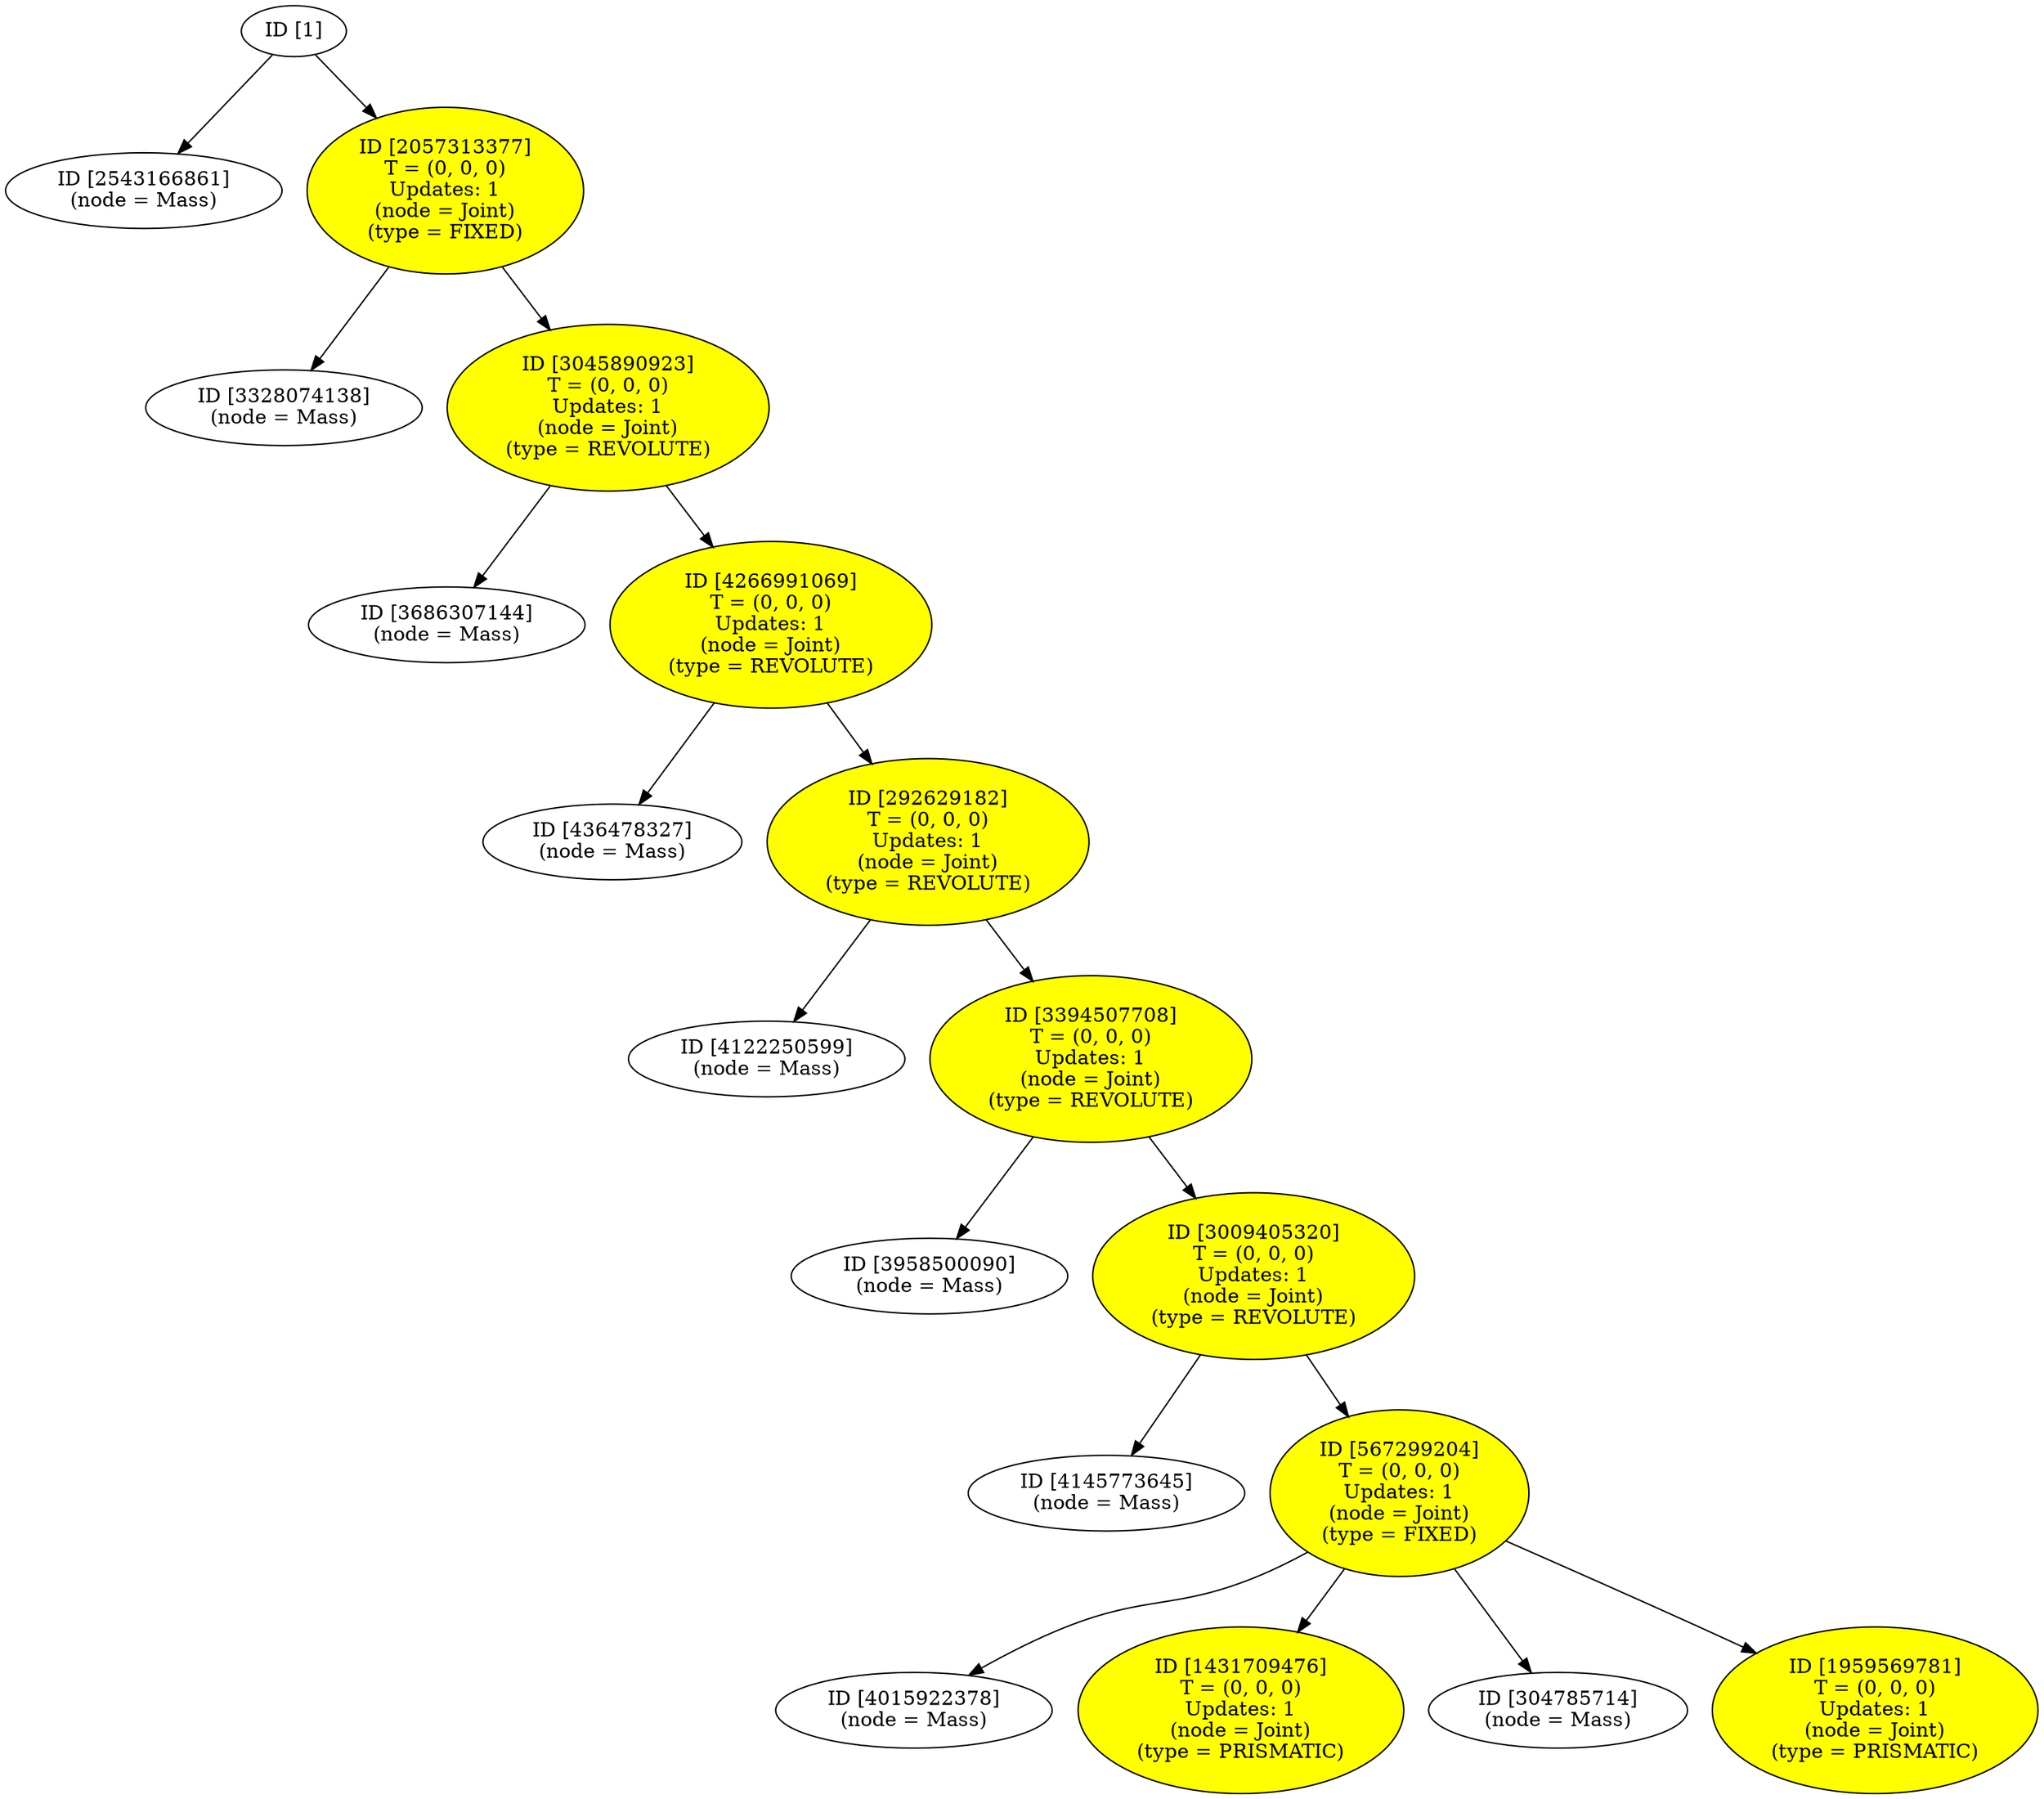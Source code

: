 digraph {
1 [label = "ID [1]\n"];
2543166861 [label = "ID [2543166861]\n(node = Mass)\n"];
2057313377 [label = "ID [2057313377]\nT = (0, 0, 0)\nUpdates: 1\n(node = Joint)\n(type = FIXED)\n"style="filled" fillcolor=yellow ];
3328074138 [label = "ID [3328074138]\n(node = Mass)\n"];
3045890923 [label = "ID [3045890923]\nT = (0, 0, 0)\nUpdates: 1\n(node = Joint)\n(type = REVOLUTE)\n"style="filled" fillcolor=yellow ];
3686307144 [label = "ID [3686307144]\n(node = Mass)\n"];
4266991069 [label = "ID [4266991069]\nT = (0, 0, 0)\nUpdates: 1\n(node = Joint)\n(type = REVOLUTE)\n"style="filled" fillcolor=yellow ];
436478327 [label = "ID [436478327]\n(node = Mass)\n"];
292629182 [label = "ID [292629182]\nT = (0, 0, 0)\nUpdates: 1\n(node = Joint)\n(type = REVOLUTE)\n"style="filled" fillcolor=yellow ];
4122250599 [label = "ID [4122250599]\n(node = Mass)\n"];
3394507708 [label = "ID [3394507708]\nT = (0, 0, 0)\nUpdates: 1\n(node = Joint)\n(type = REVOLUTE)\n"style="filled" fillcolor=yellow ];
3958500090 [label = "ID [3958500090]\n(node = Mass)\n"];
3009405320 [label = "ID [3009405320]\nT = (0, 0, 0)\nUpdates: 1\n(node = Joint)\n(type = REVOLUTE)\n"style="filled" fillcolor=yellow ];
4145773645 [label = "ID [4145773645]\n(node = Mass)\n"];
567299204 [label = "ID [567299204]\nT = (0, 0, 0)\nUpdates: 1\n(node = Joint)\n(type = FIXED)\n"style="filled" fillcolor=yellow ];
4015922378 [label = "ID [4015922378]\n(node = Mass)\n"];
1431709476 [label = "ID [1431709476]\nT = (0, 0, 0)\nUpdates: 1\n(node = Joint)\n(type = PRISMATIC)\n"style="filled" fillcolor=yellow ];
304785714 [label = "ID [304785714]\n(node = Mass)\n"];
1959569781 [label = "ID [1959569781]\nT = (0, 0, 0)\nUpdates: 1\n(node = Joint)\n(type = PRISMATIC)\n"style="filled" fillcolor=yellow ];

1 -> 2543166861;
1 -> 2057313377;
2057313377 -> 3328074138;
2057313377 -> 3045890923;
3045890923 -> 3686307144;
3045890923 -> 4266991069;
4266991069 -> 436478327;
4266991069 -> 292629182;
292629182 -> 4122250599;
292629182 -> 3394507708;
3394507708 -> 3958500090;
3394507708 -> 3009405320;
3009405320 -> 4145773645;
3009405320 -> 567299204;
567299204 -> 4015922378;
567299204 -> 1431709476;
567299204 -> 304785714;
567299204 -> 1959569781;

}
